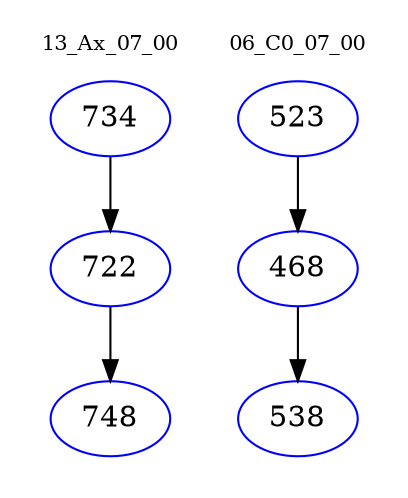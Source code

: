 digraph{
subgraph cluster_0 {
color = white
label = "13_Ax_07_00";
fontsize=10;
T0_734 [label="734", color="blue"]
T0_734 -> T0_722 [color="black"]
T0_722 [label="722", color="blue"]
T0_722 -> T0_748 [color="black"]
T0_748 [label="748", color="blue"]
}
subgraph cluster_1 {
color = white
label = "06_C0_07_00";
fontsize=10;
T1_523 [label="523", color="blue"]
T1_523 -> T1_468 [color="black"]
T1_468 [label="468", color="blue"]
T1_468 -> T1_538 [color="black"]
T1_538 [label="538", color="blue"]
}
}
